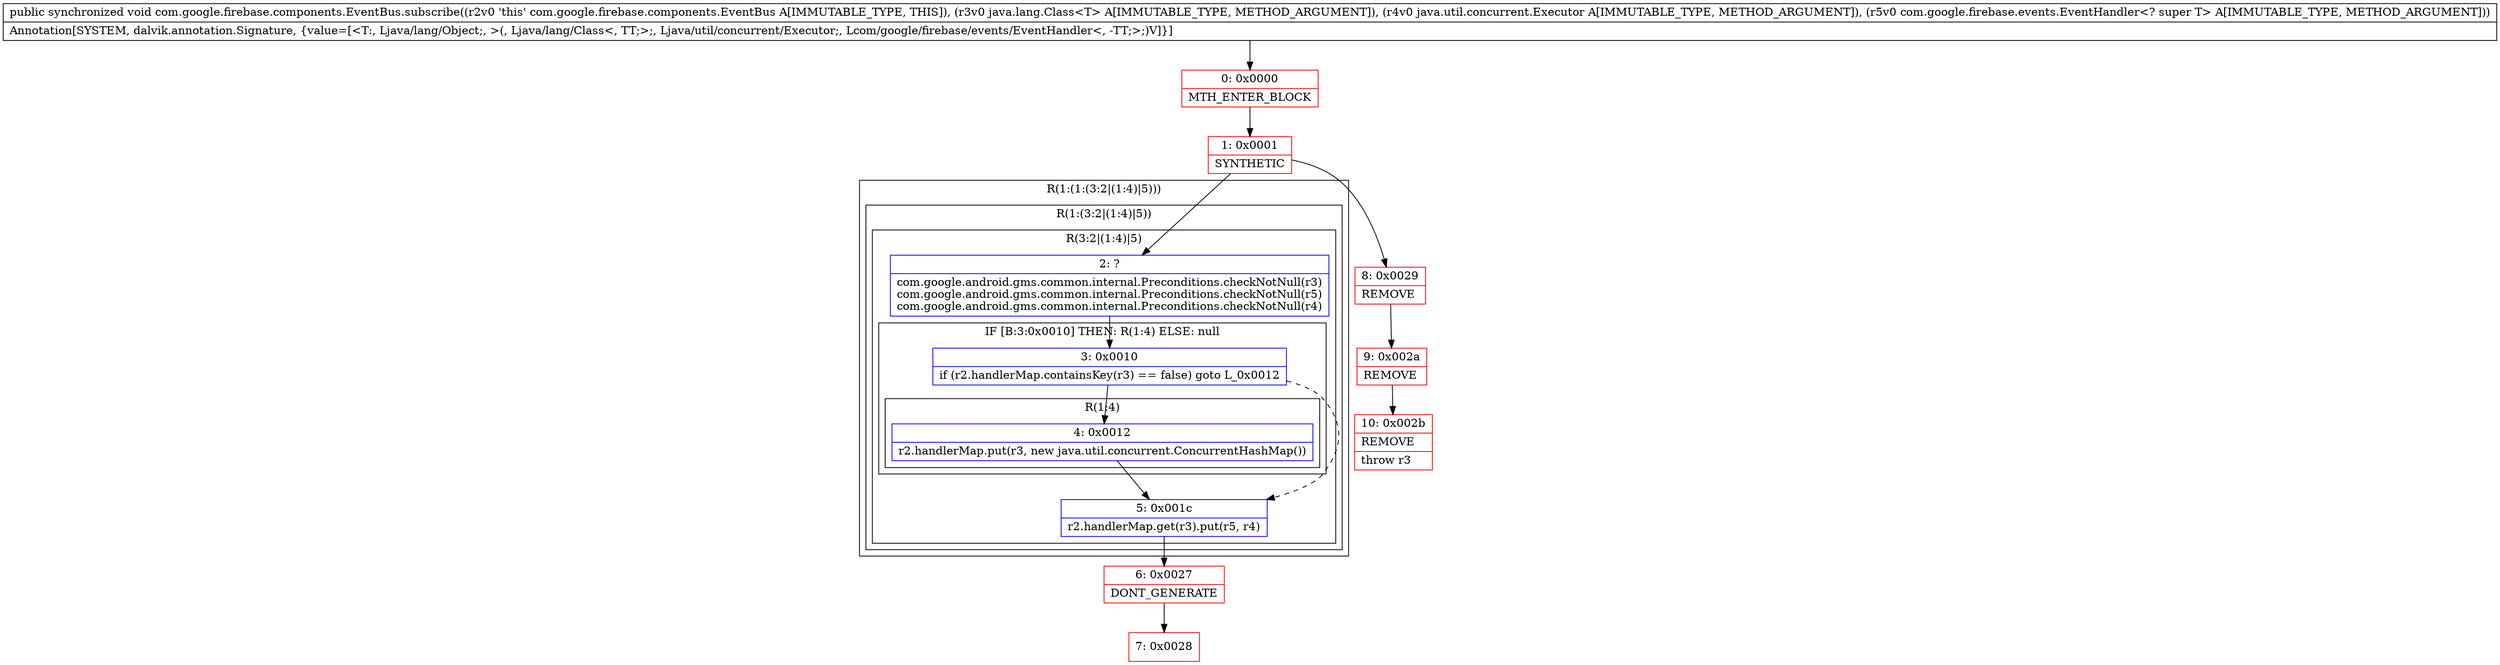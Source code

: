 digraph "CFG forcom.google.firebase.components.EventBus.subscribe(Ljava\/lang\/Class;Ljava\/util\/concurrent\/Executor;Lcom\/google\/firebase\/events\/EventHandler;)V" {
subgraph cluster_Region_2098473772 {
label = "R(1:(1:(3:2|(1:4)|5)))";
node [shape=record,color=blue];
subgraph cluster_Region_1113036326 {
label = "R(1:(3:2|(1:4)|5))";
node [shape=record,color=blue];
subgraph cluster_Region_747996201 {
label = "R(3:2|(1:4)|5)";
node [shape=record,color=blue];
Node_2 [shape=record,label="{2\:\ ?|com.google.android.gms.common.internal.Preconditions.checkNotNull(r3)\lcom.google.android.gms.common.internal.Preconditions.checkNotNull(r5)\lcom.google.android.gms.common.internal.Preconditions.checkNotNull(r4)\l}"];
subgraph cluster_IfRegion_745687042 {
label = "IF [B:3:0x0010] THEN: R(1:4) ELSE: null";
node [shape=record,color=blue];
Node_3 [shape=record,label="{3\:\ 0x0010|if (r2.handlerMap.containsKey(r3) == false) goto L_0x0012\l}"];
subgraph cluster_Region_1893944299 {
label = "R(1:4)";
node [shape=record,color=blue];
Node_4 [shape=record,label="{4\:\ 0x0012|r2.handlerMap.put(r3, new java.util.concurrent.ConcurrentHashMap())\l}"];
}
}
Node_5 [shape=record,label="{5\:\ 0x001c|r2.handlerMap.get(r3).put(r5, r4)\l}"];
}
}
}
Node_0 [shape=record,color=red,label="{0\:\ 0x0000|MTH_ENTER_BLOCK\l}"];
Node_1 [shape=record,color=red,label="{1\:\ 0x0001|SYNTHETIC\l}"];
Node_6 [shape=record,color=red,label="{6\:\ 0x0027|DONT_GENERATE\l}"];
Node_7 [shape=record,color=red,label="{7\:\ 0x0028}"];
Node_8 [shape=record,color=red,label="{8\:\ 0x0029|REMOVE\l}"];
Node_9 [shape=record,color=red,label="{9\:\ 0x002a|REMOVE\l}"];
Node_10 [shape=record,color=red,label="{10\:\ 0x002b|REMOVE\l|throw r3\l}"];
MethodNode[shape=record,label="{public synchronized void com.google.firebase.components.EventBus.subscribe((r2v0 'this' com.google.firebase.components.EventBus A[IMMUTABLE_TYPE, THIS]), (r3v0 java.lang.Class\<T\> A[IMMUTABLE_TYPE, METHOD_ARGUMENT]), (r4v0 java.util.concurrent.Executor A[IMMUTABLE_TYPE, METHOD_ARGUMENT]), (r5v0 com.google.firebase.events.EventHandler\<? super T\> A[IMMUTABLE_TYPE, METHOD_ARGUMENT]))  | Annotation[SYSTEM, dalvik.annotation.Signature, \{value=[\<T:, Ljava\/lang\/Object;, \>(, Ljava\/lang\/Class\<, TT;\>;, Ljava\/util\/concurrent\/Executor;, Lcom\/google\/firebase\/events\/EventHandler\<, \-TT;\>;)V]\}]\l}"];
MethodNode -> Node_0;
Node_2 -> Node_3;
Node_3 -> Node_4;
Node_3 -> Node_5[style=dashed];
Node_4 -> Node_5;
Node_5 -> Node_6;
Node_0 -> Node_1;
Node_1 -> Node_2;
Node_1 -> Node_8;
Node_6 -> Node_7;
Node_8 -> Node_9;
Node_9 -> Node_10;
}


